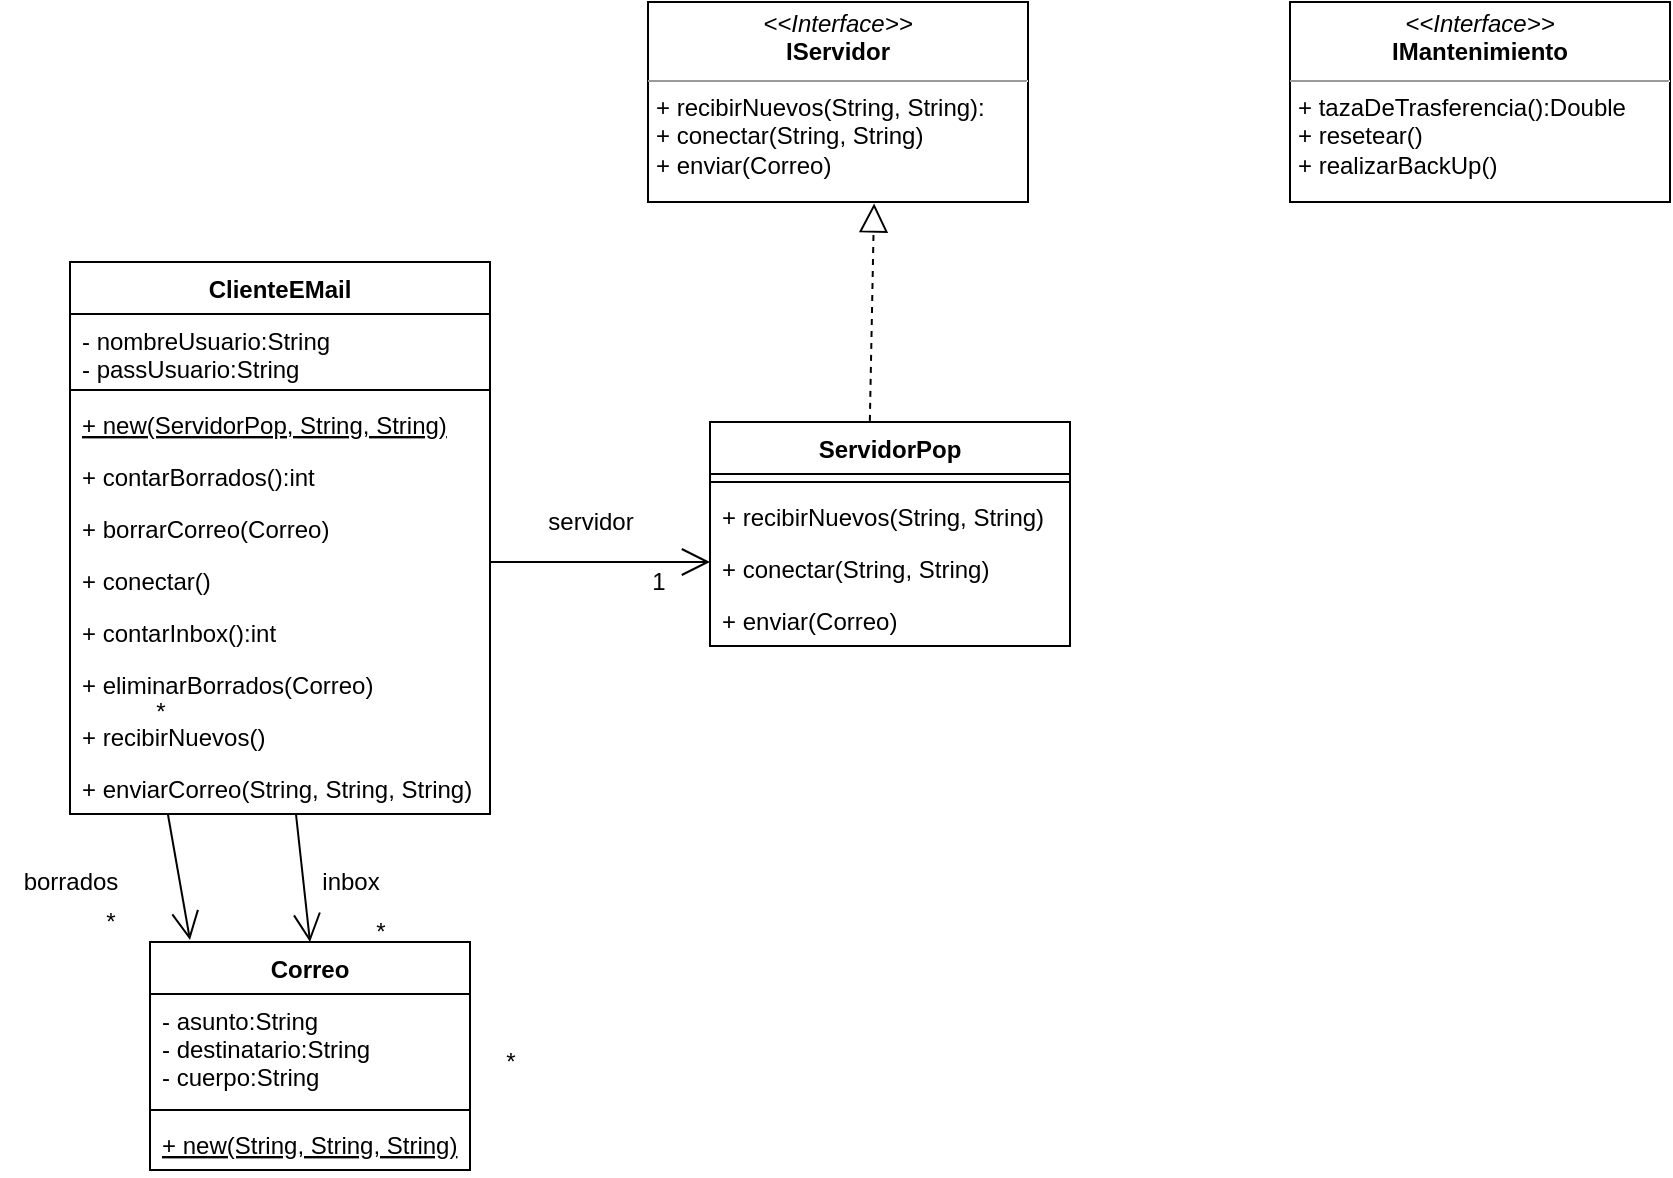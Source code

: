 <mxfile version="20.3.7" type="github">
  <diagram id="C5RBs43oDa-KdzZeNtuy" name="Page-1">
    <mxGraphModel dx="868" dy="1619" grid="1" gridSize="10" guides="1" tooltips="1" connect="1" arrows="1" fold="1" page="1" pageScale="1" pageWidth="827" pageHeight="1169" math="0" shadow="0">
      <root>
        <mxCell id="WIyWlLk6GJQsqaUBKTNV-0" />
        <mxCell id="WIyWlLk6GJQsqaUBKTNV-1" parent="WIyWlLk6GJQsqaUBKTNV-0" />
        <mxCell id="S7AIWE0Q8TfTBXZnM6z2-0" value="ClienteEMail" style="swimlane;fontStyle=1;align=center;verticalAlign=top;childLayout=stackLayout;horizontal=1;startSize=26;horizontalStack=0;resizeParent=1;resizeParentMax=0;resizeLast=0;collapsible=1;marginBottom=0;" parent="WIyWlLk6GJQsqaUBKTNV-1" vertex="1">
          <mxGeometry x="120" y="120" width="210" height="276" as="geometry" />
        </mxCell>
        <mxCell id="0-Qo_g_1tXKRnwpocIsE-1" value="- nombreUsuario:String&#xa;- passUsuario:String&#xa;" style="text;strokeColor=none;fillColor=none;align=left;verticalAlign=top;spacingLeft=4;spacingRight=4;overflow=hidden;rotatable=0;points=[[0,0.5],[1,0.5]];portConstraint=eastwest;" parent="S7AIWE0Q8TfTBXZnM6z2-0" vertex="1">
          <mxGeometry y="26" width="210" height="34" as="geometry" />
        </mxCell>
        <mxCell id="S7AIWE0Q8TfTBXZnM6z2-2" value="" style="line;strokeWidth=1;fillColor=none;align=left;verticalAlign=middle;spacingTop=-1;spacingLeft=3;spacingRight=3;rotatable=0;labelPosition=right;points=[];portConstraint=eastwest;strokeColor=inherit;" parent="S7AIWE0Q8TfTBXZnM6z2-0" vertex="1">
          <mxGeometry y="60" width="210" height="8" as="geometry" />
        </mxCell>
        <mxCell id="0-Qo_g_1tXKRnwpocIsE-3" value="+ new(ServidorPop, String, String)" style="text;strokeColor=none;fillColor=none;align=left;verticalAlign=top;spacingLeft=4;spacingRight=4;overflow=hidden;rotatable=0;points=[[0,0.5],[1,0.5]];portConstraint=eastwest;fontStyle=4" parent="S7AIWE0Q8TfTBXZnM6z2-0" vertex="1">
          <mxGeometry y="68" width="210" height="26" as="geometry" />
        </mxCell>
        <mxCell id="S7AIWE0Q8TfTBXZnM6z2-6" value="+ contarBorrados():int" style="text;strokeColor=none;fillColor=none;align=left;verticalAlign=top;spacingLeft=4;spacingRight=4;overflow=hidden;rotatable=0;points=[[0,0.5],[1,0.5]];portConstraint=eastwest;fontStyle=0" parent="S7AIWE0Q8TfTBXZnM6z2-0" vertex="1">
          <mxGeometry y="94" width="210" height="26" as="geometry" />
        </mxCell>
        <mxCell id="S7AIWE0Q8TfTBXZnM6z2-5" value="+ borrarCorreo(Correo)" style="text;strokeColor=none;fillColor=none;align=left;verticalAlign=top;spacingLeft=4;spacingRight=4;overflow=hidden;rotatable=0;points=[[0,0.5],[1,0.5]];portConstraint=eastwest;fontStyle=0" parent="S7AIWE0Q8TfTBXZnM6z2-0" vertex="1">
          <mxGeometry y="120" width="210" height="26" as="geometry" />
        </mxCell>
        <mxCell id="0-Qo_g_1tXKRnwpocIsE-5" value="+ conectar()" style="text;strokeColor=none;fillColor=none;align=left;verticalAlign=top;spacingLeft=4;spacingRight=4;overflow=hidden;rotatable=0;points=[[0,0.5],[1,0.5]];portConstraint=eastwest;fontStyle=0" parent="S7AIWE0Q8TfTBXZnM6z2-0" vertex="1">
          <mxGeometry y="146" width="210" height="26" as="geometry" />
        </mxCell>
        <mxCell id="S7AIWE0Q8TfTBXZnM6z2-7" value="+ contarInbox():int" style="text;strokeColor=none;fillColor=none;align=left;verticalAlign=top;spacingLeft=4;spacingRight=4;overflow=hidden;rotatable=0;points=[[0,0.5],[1,0.5]];portConstraint=eastwest;fontStyle=0" parent="S7AIWE0Q8TfTBXZnM6z2-0" vertex="1">
          <mxGeometry y="172" width="210" height="26" as="geometry" />
        </mxCell>
        <mxCell id="S7AIWE0Q8TfTBXZnM6z2-8" value="+ eliminarBorrados(Correo)" style="text;strokeColor=none;fillColor=none;align=left;verticalAlign=top;spacingLeft=4;spacingRight=4;overflow=hidden;rotatable=0;points=[[0,0.5],[1,0.5]];portConstraint=eastwest;fontStyle=0" parent="S7AIWE0Q8TfTBXZnM6z2-0" vertex="1">
          <mxGeometry y="198" width="210" height="26" as="geometry" />
        </mxCell>
        <mxCell id="0-Qo_g_1tXKRnwpocIsE-6" value="+ recibirNuevos()" style="text;strokeColor=none;fillColor=none;align=left;verticalAlign=top;spacingLeft=4;spacingRight=4;overflow=hidden;rotatable=0;points=[[0,0.5],[1,0.5]];portConstraint=eastwest;fontStyle=0" parent="S7AIWE0Q8TfTBXZnM6z2-0" vertex="1">
          <mxGeometry y="224" width="210" height="26" as="geometry" />
        </mxCell>
        <mxCell id="S7AIWE0Q8TfTBXZnM6z2-10" value="+ enviarCorreo(String, String, String)" style="text;strokeColor=none;fillColor=none;align=left;verticalAlign=top;spacingLeft=4;spacingRight=4;overflow=hidden;rotatable=0;points=[[0,0.5],[1,0.5]];portConstraint=eastwest;fontStyle=0" parent="S7AIWE0Q8TfTBXZnM6z2-0" vertex="1">
          <mxGeometry y="250" width="210" height="26" as="geometry" />
        </mxCell>
        <mxCell id="S7AIWE0Q8TfTBXZnM6z2-11" value="&lt;p style=&quot;margin:0px;margin-top:4px;text-align:center;&quot;&gt;&lt;i&gt;&amp;lt;&amp;lt;Interface&amp;gt;&amp;gt;&lt;/i&gt;&lt;br&gt;&lt;b&gt;IServidor&lt;/b&gt;&lt;/p&gt;&lt;hr size=&quot;1&quot;&gt;&lt;p style=&quot;margin:0px;margin-left:4px;&quot;&gt;&lt;/p&gt;&lt;p style=&quot;margin:0px;margin-left:4px;&quot;&gt;+ recibirNuevos(String, String):&lt;/p&gt;&lt;p style=&quot;margin:0px;margin-left:4px;&quot;&gt;+ conectar(String, String)&lt;/p&gt;&lt;p style=&quot;margin:0px;margin-left:4px;&quot;&gt;+ enviar(Correo)&lt;/p&gt;&lt;p style=&quot;margin:0px;margin-left:4px;&quot;&gt;&lt;br&gt;&lt;/p&gt;" style="verticalAlign=top;align=left;overflow=fill;fontSize=12;fontFamily=Helvetica;html=1;" parent="WIyWlLk6GJQsqaUBKTNV-1" vertex="1">
          <mxGeometry x="409" y="-10" width="190" height="100" as="geometry" />
        </mxCell>
        <mxCell id="S7AIWE0Q8TfTBXZnM6z2-13" value="ServidorPop" style="swimlane;fontStyle=1;align=center;verticalAlign=top;childLayout=stackLayout;horizontal=1;startSize=26;horizontalStack=0;resizeParent=1;resizeParentMax=0;resizeLast=0;collapsible=1;marginBottom=0;" parent="WIyWlLk6GJQsqaUBKTNV-1" vertex="1">
          <mxGeometry x="440" y="200" width="180" height="112" as="geometry" />
        </mxCell>
        <mxCell id="S7AIWE0Q8TfTBXZnM6z2-15" value="" style="line;strokeWidth=1;fillColor=none;align=left;verticalAlign=middle;spacingTop=-1;spacingLeft=3;spacingRight=3;rotatable=0;labelPosition=right;points=[];portConstraint=eastwest;strokeColor=inherit;" parent="S7AIWE0Q8TfTBXZnM6z2-13" vertex="1">
          <mxGeometry y="26" width="180" height="8" as="geometry" />
        </mxCell>
        <mxCell id="S7AIWE0Q8TfTBXZnM6z2-16" value="+ recibirNuevos(String, String)" style="text;strokeColor=none;fillColor=none;align=left;verticalAlign=top;spacingLeft=4;spacingRight=4;overflow=hidden;rotatable=0;points=[[0,0.5],[1,0.5]];portConstraint=eastwest;" parent="S7AIWE0Q8TfTBXZnM6z2-13" vertex="1">
          <mxGeometry y="34" width="180" height="26" as="geometry" />
        </mxCell>
        <mxCell id="S7AIWE0Q8TfTBXZnM6z2-17" value="+ conectar(String, String)" style="text;strokeColor=none;fillColor=none;align=left;verticalAlign=top;spacingLeft=4;spacingRight=4;overflow=hidden;rotatable=0;points=[[0,0.5],[1,0.5]];portConstraint=eastwest;" parent="S7AIWE0Q8TfTBXZnM6z2-13" vertex="1">
          <mxGeometry y="60" width="180" height="26" as="geometry" />
        </mxCell>
        <mxCell id="S7AIWE0Q8TfTBXZnM6z2-18" value="+ enviar(Correo)&#xa;" style="text;strokeColor=none;fillColor=none;align=left;verticalAlign=top;spacingLeft=4;spacingRight=4;overflow=hidden;rotatable=0;points=[[0,0.5],[1,0.5]];portConstraint=eastwest;" parent="S7AIWE0Q8TfTBXZnM6z2-13" vertex="1">
          <mxGeometry y="86" width="180" height="26" as="geometry" />
        </mxCell>
        <mxCell id="S7AIWE0Q8TfTBXZnM6z2-22" value="" style="endArrow=block;dashed=1;endFill=0;endSize=12;html=1;rounded=0;exitX=0.444;exitY=-0.005;exitDx=0;exitDy=0;exitPerimeter=0;entryX=0.595;entryY=1.007;entryDx=0;entryDy=0;entryPerimeter=0;" parent="WIyWlLk6GJQsqaUBKTNV-1" source="S7AIWE0Q8TfTBXZnM6z2-13" target="S7AIWE0Q8TfTBXZnM6z2-11" edge="1">
          <mxGeometry width="160" relative="1" as="geometry">
            <mxPoint x="570" y="310" as="sourcePoint" />
            <mxPoint x="640" y="180" as="targetPoint" />
          </mxGeometry>
        </mxCell>
        <mxCell id="S7AIWE0Q8TfTBXZnM6z2-40" value="*" style="text;html=1;align=center;verticalAlign=middle;resizable=0;points=[];autosize=1;strokeColor=none;fillColor=none;" parent="WIyWlLk6GJQsqaUBKTNV-1" vertex="1">
          <mxGeometry x="150" y="330" width="30" height="30" as="geometry" />
        </mxCell>
        <mxCell id="6Bv8jWeGR9GD8KAR3hxL-0" value="Correo" style="swimlane;fontStyle=1;align=center;verticalAlign=top;childLayout=stackLayout;horizontal=1;startSize=26;horizontalStack=0;resizeParent=1;resizeParentMax=0;resizeLast=0;collapsible=1;marginBottom=0;" parent="WIyWlLk6GJQsqaUBKTNV-1" vertex="1">
          <mxGeometry x="160" y="460" width="160" height="114" as="geometry" />
        </mxCell>
        <mxCell id="6Bv8jWeGR9GD8KAR3hxL-1" value="- asunto:String&#xa;- destinatario:String&#xa;- cuerpo:String" style="text;strokeColor=none;fillColor=none;align=left;verticalAlign=top;spacingLeft=4;spacingRight=4;overflow=hidden;rotatable=0;points=[[0,0.5],[1,0.5]];portConstraint=eastwest;" parent="6Bv8jWeGR9GD8KAR3hxL-0" vertex="1">
          <mxGeometry y="26" width="160" height="54" as="geometry" />
        </mxCell>
        <mxCell id="6Bv8jWeGR9GD8KAR3hxL-2" value="" style="line;strokeWidth=1;fillColor=none;align=left;verticalAlign=middle;spacingTop=-1;spacingLeft=3;spacingRight=3;rotatable=0;labelPosition=right;points=[];portConstraint=eastwest;strokeColor=inherit;" parent="6Bv8jWeGR9GD8KAR3hxL-0" vertex="1">
          <mxGeometry y="80" width="160" height="8" as="geometry" />
        </mxCell>
        <mxCell id="6Bv8jWeGR9GD8KAR3hxL-3" value="+ new(String, String, String)" style="text;strokeColor=none;fillColor=none;align=left;verticalAlign=top;spacingLeft=4;spacingRight=4;overflow=hidden;rotatable=0;points=[[0,0.5],[1,0.5]];portConstraint=eastwest;fontStyle=4" parent="6Bv8jWeGR9GD8KAR3hxL-0" vertex="1">
          <mxGeometry y="88" width="160" height="26" as="geometry" />
        </mxCell>
        <mxCell id="xGBiVrjaYeWGkhMSOjuW-0" value="" style="endArrow=open;endFill=1;endSize=12;html=1;rounded=0;" edge="1" parent="WIyWlLk6GJQsqaUBKTNV-1">
          <mxGeometry width="160" relative="1" as="geometry">
            <mxPoint x="330" y="270" as="sourcePoint" />
            <mxPoint x="440" y="270" as="targetPoint" />
          </mxGeometry>
        </mxCell>
        <mxCell id="xGBiVrjaYeWGkhMSOjuW-1" value="servidor" style="text;html=1;align=center;verticalAlign=middle;resizable=0;points=[];autosize=1;strokeColor=none;fillColor=none;" vertex="1" parent="WIyWlLk6GJQsqaUBKTNV-1">
          <mxGeometry x="345" y="235" width="70" height="30" as="geometry" />
        </mxCell>
        <mxCell id="xGBiVrjaYeWGkhMSOjuW-2" value="1&lt;br&gt;" style="text;html=1;align=center;verticalAlign=middle;resizable=0;points=[];autosize=1;strokeColor=none;fillColor=none;" vertex="1" parent="WIyWlLk6GJQsqaUBKTNV-1">
          <mxGeometry x="399" y="265" width="30" height="30" as="geometry" />
        </mxCell>
        <mxCell id="xGBiVrjaYeWGkhMSOjuW-3" value="" style="endArrow=open;endFill=1;endSize=12;html=1;rounded=0;exitX=0.538;exitY=1;exitDx=0;exitDy=0;exitPerimeter=0;entryX=0.5;entryY=0;entryDx=0;entryDy=0;" edge="1" parent="WIyWlLk6GJQsqaUBKTNV-1" source="S7AIWE0Q8TfTBXZnM6z2-10" target="6Bv8jWeGR9GD8KAR3hxL-0">
          <mxGeometry width="160" relative="1" as="geometry">
            <mxPoint x="185" y="430" as="sourcePoint" />
            <mxPoint x="345" y="430" as="targetPoint" />
          </mxGeometry>
        </mxCell>
        <mxCell id="xGBiVrjaYeWGkhMSOjuW-4" value="" style="endArrow=open;endFill=1;endSize=12;html=1;rounded=0;exitX=0.233;exitY=1;exitDx=0;exitDy=0;exitPerimeter=0;entryX=0.125;entryY=-0.009;entryDx=0;entryDy=0;entryPerimeter=0;" edge="1" parent="WIyWlLk6GJQsqaUBKTNV-1" source="S7AIWE0Q8TfTBXZnM6z2-10" target="6Bv8jWeGR9GD8KAR3hxL-0">
          <mxGeometry width="160" relative="1" as="geometry">
            <mxPoint x="60" y="440" as="sourcePoint" />
            <mxPoint x="220" y="440" as="targetPoint" />
          </mxGeometry>
        </mxCell>
        <mxCell id="xGBiVrjaYeWGkhMSOjuW-5" value="inbox" style="text;html=1;align=center;verticalAlign=middle;resizable=0;points=[];autosize=1;strokeColor=none;fillColor=none;" vertex="1" parent="WIyWlLk6GJQsqaUBKTNV-1">
          <mxGeometry x="235" y="415" width="50" height="30" as="geometry" />
        </mxCell>
        <mxCell id="xGBiVrjaYeWGkhMSOjuW-6" value="*&lt;br&gt;" style="text;html=1;align=center;verticalAlign=middle;resizable=0;points=[];autosize=1;strokeColor=none;fillColor=none;" vertex="1" parent="WIyWlLk6GJQsqaUBKTNV-1">
          <mxGeometry x="260" y="440" width="30" height="30" as="geometry" />
        </mxCell>
        <mxCell id="xGBiVrjaYeWGkhMSOjuW-7" value="borrados" style="text;html=1;align=center;verticalAlign=middle;resizable=0;points=[];autosize=1;strokeColor=none;fillColor=none;" vertex="1" parent="WIyWlLk6GJQsqaUBKTNV-1">
          <mxGeometry x="85" y="415" width="70" height="30" as="geometry" />
        </mxCell>
        <mxCell id="xGBiVrjaYeWGkhMSOjuW-8" value="*" style="text;html=1;align=center;verticalAlign=middle;resizable=0;points=[];autosize=1;strokeColor=none;fillColor=none;" vertex="1" parent="WIyWlLk6GJQsqaUBKTNV-1">
          <mxGeometry x="125" y="435" width="30" height="30" as="geometry" />
        </mxCell>
        <mxCell id="xGBiVrjaYeWGkhMSOjuW-14" value="*" style="text;html=1;align=center;verticalAlign=middle;resizable=0;points=[];autosize=1;strokeColor=none;fillColor=none;" vertex="1" parent="WIyWlLk6GJQsqaUBKTNV-1">
          <mxGeometry x="325" y="505" width="30" height="30" as="geometry" />
        </mxCell>
        <mxCell id="xGBiVrjaYeWGkhMSOjuW-15" value="&lt;p style=&quot;margin:0px;margin-top:4px;text-align:center;&quot;&gt;&lt;i&gt;&amp;lt;&amp;lt;Interface&amp;gt;&amp;gt;&lt;/i&gt;&lt;br&gt;&lt;b&gt;IMantenimiento&lt;/b&gt;&lt;/p&gt;&lt;hr size=&quot;1&quot;&gt;&lt;p style=&quot;margin:0px;margin-left:4px;&quot;&gt;&lt;/p&gt;&lt;p style=&quot;margin: 0px 0px 0px 4px;&quot;&gt;+ tazaDeTrasferencia():Double&lt;/p&gt;&lt;p style=&quot;margin: 0px 0px 0px 4px;&quot;&gt;+ resetear()&lt;/p&gt;&lt;p style=&quot;margin: 0px 0px 0px 4px;&quot;&gt;+ realizarBackUp()&lt;/p&gt;" style="verticalAlign=top;align=left;overflow=fill;fontSize=12;fontFamily=Helvetica;html=1;" vertex="1" parent="WIyWlLk6GJQsqaUBKTNV-1">
          <mxGeometry x="730" y="-10" width="190" height="100" as="geometry" />
        </mxCell>
        <mxCell id="xGBiVrjaYeWGkhMSOjuW-16" style="edgeStyle=orthogonalEdgeStyle;rounded=0;orthogonalLoop=1;jettySize=auto;html=1;exitX=0.5;exitY=1;exitDx=0;exitDy=0;" edge="1" parent="WIyWlLk6GJQsqaUBKTNV-1" source="S7AIWE0Q8TfTBXZnM6z2-11" target="S7AIWE0Q8TfTBXZnM6z2-11">
          <mxGeometry relative="1" as="geometry" />
        </mxCell>
      </root>
    </mxGraphModel>
  </diagram>
</mxfile>

